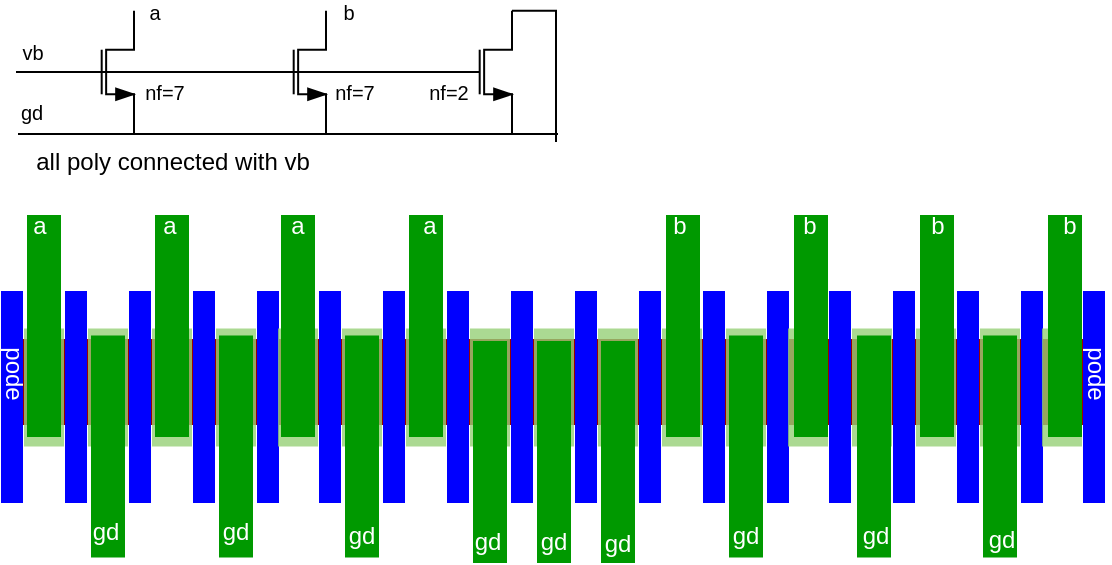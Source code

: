 <mxfile version="16.5.6" type="device"><diagram id="Tj-TlpnYlSTJkq6B2OW7" name="Page-1"><mxGraphModel dx="754" dy="467" grid="1" gridSize="10" guides="1" tooltips="1" connect="1" arrows="1" fold="1" page="1" pageScale="1" pageWidth="850" pageHeight="1100" math="0" shadow="0"><root><mxCell id="0"/><mxCell id="1" parent="0"/><mxCell id="JN_00yRmAuqeB7jlppOl-1" value="" style="rounded=0;whiteSpace=wrap;html=1;fontSize=14;fontColor=#0000FF;strokeColor=#990000;strokeWidth=3;fillColor=#990000;" vertex="1" parent="1"><mxGeometry x="180" y="200" width="540" height="40" as="geometry"/></mxCell><mxCell id="JN_00yRmAuqeB7jlppOl-2" value="" style="rounded=0;whiteSpace=wrap;html=1;strokeColor=#0000FF;fillColor=#0000FF;" vertex="1" parent="1"><mxGeometry x="170" y="175" width="10" height="105" as="geometry"/></mxCell><mxCell id="JN_00yRmAuqeB7jlppOl-3" value="" style="rounded=0;whiteSpace=wrap;html=1;strokeColor=#0000FF;fillColor=#0000FF;" vertex="1" parent="1"><mxGeometry x="202" y="175" width="10" height="105" as="geometry"/></mxCell><mxCell id="JN_00yRmAuqeB7jlppOl-4" value="" style="rounded=0;whiteSpace=wrap;html=1;strokeColor=#0000FF;fillColor=#0000FF;" vertex="1" parent="1"><mxGeometry x="234" y="175" width="10" height="105" as="geometry"/></mxCell><mxCell id="JN_00yRmAuqeB7jlppOl-5" value="" style="rounded=0;whiteSpace=wrap;html=1;strokeColor=#0000FF;fillColor=#0000FF;" vertex="1" parent="1"><mxGeometry x="266" y="175" width="10" height="105" as="geometry"/></mxCell><mxCell id="JN_00yRmAuqeB7jlppOl-6" value="" style="rounded=0;whiteSpace=wrap;html=1;strokeColor=#0000FF;fillColor=#0000FF;" vertex="1" parent="1"><mxGeometry x="298" y="175" width="10" height="105" as="geometry"/></mxCell><mxCell id="JN_00yRmAuqeB7jlppOl-7" value="" style="rounded=0;whiteSpace=wrap;html=1;strokeColor=#0000FF;fillColor=#0000FF;" vertex="1" parent="1"><mxGeometry x="329" y="175" width="10" height="105" as="geometry"/></mxCell><mxCell id="JN_00yRmAuqeB7jlppOl-8" value="" style="rounded=0;whiteSpace=wrap;html=1;strokeColor=#0000FF;fillColor=#0000FF;" vertex="1" parent="1"><mxGeometry x="361" y="175" width="10" height="105" as="geometry"/></mxCell><mxCell id="JN_00yRmAuqeB7jlppOl-9" value="" style="rounded=0;whiteSpace=wrap;html=1;strokeColor=#0000FF;fillColor=#0000FF;" vertex="1" parent="1"><mxGeometry x="393" y="175" width="10" height="105" as="geometry"/></mxCell><mxCell id="JN_00yRmAuqeB7jlppOl-10" value="" style="rounded=0;whiteSpace=wrap;html=1;strokeColor=#0000FF;fillColor=#0000FF;" vertex="1" parent="1"><mxGeometry x="425" y="175" width="10" height="105" as="geometry"/></mxCell><mxCell id="JN_00yRmAuqeB7jlppOl-11" value="" style="rounded=0;whiteSpace=wrap;html=1;strokeColor=#0000FF;fillColor=#0000FF;" vertex="1" parent="1"><mxGeometry x="457" y="175" width="10" height="105" as="geometry"/></mxCell><mxCell id="JN_00yRmAuqeB7jlppOl-12" value="" style="rounded=0;whiteSpace=wrap;html=1;strokeColor=#0000FF;fillColor=#0000FF;" vertex="1" parent="1"><mxGeometry x="489" y="175" width="10" height="105" as="geometry"/></mxCell><mxCell id="JN_00yRmAuqeB7jlppOl-13" value="" style="rounded=0;whiteSpace=wrap;html=1;strokeColor=#0000FF;fillColor=#0000FF;" vertex="1" parent="1"><mxGeometry x="521" y="175" width="10" height="105" as="geometry"/></mxCell><mxCell id="JN_00yRmAuqeB7jlppOl-14" value="" style="rounded=0;whiteSpace=wrap;html=1;strokeColor=#0000FF;fillColor=#0000FF;" vertex="1" parent="1"><mxGeometry x="553" y="175" width="10" height="105" as="geometry"/></mxCell><mxCell id="JN_00yRmAuqeB7jlppOl-15" value="" style="rounded=0;whiteSpace=wrap;html=1;strokeColor=#0000FF;fillColor=#0000FF;" vertex="1" parent="1"><mxGeometry x="584" y="175" width="10" height="105" as="geometry"/></mxCell><mxCell id="JN_00yRmAuqeB7jlppOl-16" value="" style="rounded=0;whiteSpace=wrap;html=1;strokeColor=#0000FF;fillColor=#0000FF;" vertex="1" parent="1"><mxGeometry x="616" y="175" width="10" height="105" as="geometry"/></mxCell><mxCell id="JN_00yRmAuqeB7jlppOl-17" value="" style="rounded=0;whiteSpace=wrap;html=1;strokeColor=#0000FF;fillColor=#0000FF;" vertex="1" parent="1"><mxGeometry x="648" y="175" width="10" height="105" as="geometry"/></mxCell><mxCell id="JN_00yRmAuqeB7jlppOl-18" value="" style="rounded=0;whiteSpace=wrap;html=1;strokeColor=#0000FF;fillColor=#0000FF;" vertex="1" parent="1"><mxGeometry x="680" y="175" width="10" height="105" as="geometry"/></mxCell><mxCell id="JN_00yRmAuqeB7jlppOl-21" value="" style="rounded=0;whiteSpace=wrap;html=1;fontSize=14;strokeColor=none;strokeWidth=3;fillColor=#97D077;opacity=80;" vertex="1" parent="1"><mxGeometry x="181" y="193.25" width="20" height="59" as="geometry"/></mxCell><mxCell id="JN_00yRmAuqeB7jlppOl-23" value="" style="rounded=0;whiteSpace=wrap;html=1;fontSize=14;strokeColor=none;strokeWidth=3;fillColor=#97D077;opacity=80;" vertex="1" parent="1"><mxGeometry x="213" y="193.25" width="20" height="59" as="geometry"/></mxCell><mxCell id="JN_00yRmAuqeB7jlppOl-24" value="" style="rounded=0;whiteSpace=wrap;html=1;fontSize=14;strokeColor=none;strokeWidth=3;fillColor=#97D077;opacity=80;" vertex="1" parent="1"><mxGeometry x="245" y="193.25" width="20" height="59" as="geometry"/></mxCell><mxCell id="JN_00yRmAuqeB7jlppOl-25" value="" style="rounded=0;whiteSpace=wrap;html=1;fontSize=14;strokeColor=none;strokeWidth=3;fillColor=#97D077;opacity=80;" vertex="1" parent="1"><mxGeometry x="277" y="193.25" width="20" height="59" as="geometry"/></mxCell><mxCell id="JN_00yRmAuqeB7jlppOl-26" value="" style="rounded=0;whiteSpace=wrap;html=1;fontSize=14;strokeColor=none;strokeWidth=3;fillColor=#97D077;opacity=80;" vertex="1" parent="1"><mxGeometry x="308" y="193.25" width="20" height="59" as="geometry"/></mxCell><mxCell id="JN_00yRmAuqeB7jlppOl-27" value="" style="rounded=0;whiteSpace=wrap;html=1;fontSize=14;strokeColor=none;strokeWidth=3;fillColor=#97D077;opacity=80;" vertex="1" parent="1"><mxGeometry x="340" y="193.25" width="20" height="59" as="geometry"/></mxCell><mxCell id="JN_00yRmAuqeB7jlppOl-28" value="" style="rounded=0;whiteSpace=wrap;html=1;fontSize=14;strokeColor=none;strokeWidth=3;fillColor=#97D077;opacity=80;" vertex="1" parent="1"><mxGeometry x="372" y="193.25" width="20" height="59" as="geometry"/></mxCell><mxCell id="JN_00yRmAuqeB7jlppOl-29" value="" style="rounded=0;whiteSpace=wrap;html=1;fontSize=14;strokeColor=none;strokeWidth=3;fillColor=#97D077;opacity=80;" vertex="1" parent="1"><mxGeometry x="404" y="193.25" width="20" height="59" as="geometry"/></mxCell><mxCell id="JN_00yRmAuqeB7jlppOl-30" value="" style="rounded=0;whiteSpace=wrap;html=1;fontSize=14;strokeColor=none;strokeWidth=3;fillColor=#97D077;opacity=80;" vertex="1" parent="1"><mxGeometry x="436" y="193.25" width="20" height="59" as="geometry"/></mxCell><mxCell id="JN_00yRmAuqeB7jlppOl-31" value="" style="rounded=0;whiteSpace=wrap;html=1;fontSize=14;strokeColor=none;strokeWidth=3;fillColor=#97D077;opacity=80;" vertex="1" parent="1"><mxGeometry x="468" y="193.25" width="20" height="59" as="geometry"/></mxCell><mxCell id="JN_00yRmAuqeB7jlppOl-32" value="" style="rounded=0;whiteSpace=wrap;html=1;fontSize=14;strokeColor=none;strokeWidth=3;fillColor=#97D077;opacity=80;" vertex="1" parent="1"><mxGeometry x="500" y="193.25" width="20" height="59" as="geometry"/></mxCell><mxCell id="JN_00yRmAuqeB7jlppOl-33" value="" style="rounded=0;whiteSpace=wrap;html=1;fontSize=14;strokeColor=none;strokeWidth=3;fillColor=#97D077;opacity=80;" vertex="1" parent="1"><mxGeometry x="532" y="193.25" width="20" height="59" as="geometry"/></mxCell><mxCell id="JN_00yRmAuqeB7jlppOl-34" value="" style="rounded=0;whiteSpace=wrap;html=1;fontSize=14;strokeColor=none;strokeWidth=3;fillColor=#97D077;opacity=80;" vertex="1" parent="1"><mxGeometry x="563" y="193.25" width="20" height="59" as="geometry"/></mxCell><mxCell id="JN_00yRmAuqeB7jlppOl-35" value="" style="rounded=0;whiteSpace=wrap;html=1;fontSize=14;strokeColor=none;strokeWidth=3;fillColor=#97D077;opacity=80;" vertex="1" parent="1"><mxGeometry x="595" y="193.25" width="20" height="59" as="geometry"/></mxCell><mxCell id="JN_00yRmAuqeB7jlppOl-36" value="" style="rounded=0;whiteSpace=wrap;html=1;fontSize=14;strokeColor=none;strokeWidth=3;fillColor=#97D077;opacity=80;" vertex="1" parent="1"><mxGeometry x="627" y="193.25" width="20" height="59" as="geometry"/></mxCell><mxCell id="JN_00yRmAuqeB7jlppOl-37" value="" style="rounded=0;whiteSpace=wrap;html=1;fontSize=14;strokeColor=none;strokeWidth=3;fillColor=#97D077;opacity=80;" vertex="1" parent="1"><mxGeometry x="659" y="193.25" width="20" height="59" as="geometry"/></mxCell><mxCell id="JN_00yRmAuqeB7jlppOl-38" value="" style="rounded=0;whiteSpace=wrap;html=1;strokeColor=#0000FF;fillColor=#0000FF;" vertex="1" parent="1"><mxGeometry x="711" y="175" width="10" height="105" as="geometry"/></mxCell><mxCell id="JN_00yRmAuqeB7jlppOl-39" value="" style="rounded=0;whiteSpace=wrap;html=1;fontSize=14;strokeColor=none;strokeWidth=3;fillColor=#97D077;opacity=80;" vertex="1" parent="1"><mxGeometry x="690" y="193.25" width="20" height="59" as="geometry"/></mxCell><mxCell id="JN_00yRmAuqeB7jlppOl-40" value="" style="rounded=0;whiteSpace=wrap;html=1;strokeColor=#009900;fillColor=#009900;" vertex="1" parent="1"><mxGeometry x="406" y="200" width="16" height="110" as="geometry"/></mxCell><mxCell id="JN_00yRmAuqeB7jlppOl-41" value="" style="rounded=0;whiteSpace=wrap;html=1;strokeColor=#009900;fillColor=#009900;" vertex="1" parent="1"><mxGeometry x="438" y="200" width="16" height="110" as="geometry"/></mxCell><mxCell id="JN_00yRmAuqeB7jlppOl-42" value="" style="rounded=0;whiteSpace=wrap;html=1;strokeColor=#009900;fillColor=#009900;" vertex="1" parent="1"><mxGeometry x="470" y="200" width="16" height="110" as="geometry"/></mxCell><mxCell id="JN_00yRmAuqeB7jlppOl-43" value="" style="rounded=0;whiteSpace=wrap;html=1;strokeColor=#009900;fillColor=#009900;" vertex="1" parent="1"><mxGeometry x="374" y="137" width="16" height="110" as="geometry"/></mxCell><mxCell id="JN_00yRmAuqeB7jlppOl-44" value="" style="rounded=0;whiteSpace=wrap;html=1;strokeColor=#009900;fillColor=#009900;" vertex="1" parent="1"><mxGeometry x="310" y="137" width="16" height="110" as="geometry"/></mxCell><mxCell id="JN_00yRmAuqeB7jlppOl-45" value="" style="rounded=0;whiteSpace=wrap;html=1;strokeColor=#009900;fillColor=#009900;" vertex="1" parent="1"><mxGeometry x="247" y="137" width="16" height="110" as="geometry"/></mxCell><mxCell id="JN_00yRmAuqeB7jlppOl-46" value="" style="rounded=0;whiteSpace=wrap;html=1;strokeColor=#009900;fillColor=#009900;" vertex="1" parent="1"><mxGeometry x="183" y="137" width="16" height="110" as="geometry"/></mxCell><mxCell id="JN_00yRmAuqeB7jlppOl-47" value="" style="rounded=0;whiteSpace=wrap;html=1;strokeColor=#009900;fillColor=#009900;" vertex="1" parent="1"><mxGeometry x="693.5" y="137" width="16" height="110" as="geometry"/></mxCell><mxCell id="JN_00yRmAuqeB7jlppOl-48" value="" style="rounded=0;whiteSpace=wrap;html=1;strokeColor=#009900;fillColor=#009900;" vertex="1" parent="1"><mxGeometry x="629.5" y="137" width="16" height="110" as="geometry"/></mxCell><mxCell id="JN_00yRmAuqeB7jlppOl-49" value="" style="rounded=0;whiteSpace=wrap;html=1;strokeColor=#009900;fillColor=#009900;" vertex="1" parent="1"><mxGeometry x="566.5" y="137" width="16" height="110" as="geometry"/></mxCell><mxCell id="JN_00yRmAuqeB7jlppOl-50" value="" style="rounded=0;whiteSpace=wrap;html=1;strokeColor=#009900;fillColor=#009900;" vertex="1" parent="1"><mxGeometry x="502.5" y="137" width="16" height="110" as="geometry"/></mxCell><mxCell id="JN_00yRmAuqeB7jlppOl-51" value="" style="rounded=0;whiteSpace=wrap;html=1;strokeColor=#009900;fillColor=#009900;" vertex="1" parent="1"><mxGeometry x="183" y="137" width="16" height="110" as="geometry"/></mxCell><mxCell id="JN_00yRmAuqeB7jlppOl-52" value="" style="rounded=0;whiteSpace=wrap;html=1;strokeColor=#009900;fillColor=#009900;" vertex="1" parent="1"><mxGeometry x="247" y="137" width="16" height="110" as="geometry"/></mxCell><mxCell id="JN_00yRmAuqeB7jlppOl-53" value="" style="rounded=0;whiteSpace=wrap;html=1;strokeColor=#009900;fillColor=#009900;" vertex="1" parent="1"><mxGeometry x="310" y="137" width="16" height="110" as="geometry"/></mxCell><mxCell id="JN_00yRmAuqeB7jlppOl-54" value="" style="rounded=0;whiteSpace=wrap;html=1;strokeColor=#009900;fillColor=#009900;" vertex="1" parent="1"><mxGeometry x="374" y="137" width="16" height="110" as="geometry"/></mxCell><mxCell id="JN_00yRmAuqeB7jlppOl-55" value="" style="rounded=0;whiteSpace=wrap;html=1;strokeColor=#009900;fillColor=#009900;" vertex="1" parent="1"><mxGeometry x="215" y="197.25" width="16" height="110" as="geometry"/></mxCell><mxCell id="JN_00yRmAuqeB7jlppOl-56" value="" style="rounded=0;whiteSpace=wrap;html=1;strokeColor=#009900;fillColor=#009900;" vertex="1" parent="1"><mxGeometry x="279" y="197.25" width="16" height="110" as="geometry"/></mxCell><mxCell id="JN_00yRmAuqeB7jlppOl-57" value="" style="rounded=0;whiteSpace=wrap;html=1;strokeColor=#009900;fillColor=#009900;" vertex="1" parent="1"><mxGeometry x="342" y="197.25" width="16" height="110" as="geometry"/></mxCell><mxCell id="JN_00yRmAuqeB7jlppOl-58" value="" style="rounded=0;whiteSpace=wrap;html=1;strokeColor=#009900;fillColor=#009900;" vertex="1" parent="1"><mxGeometry x="534" y="197.25" width="16" height="110" as="geometry"/></mxCell><mxCell id="JN_00yRmAuqeB7jlppOl-59" value="" style="rounded=0;whiteSpace=wrap;html=1;strokeColor=#009900;fillColor=#009900;" vertex="1" parent="1"><mxGeometry x="598" y="197.25" width="16" height="110" as="geometry"/></mxCell><mxCell id="JN_00yRmAuqeB7jlppOl-60" value="" style="rounded=0;whiteSpace=wrap;html=1;strokeColor=#009900;fillColor=#009900;" vertex="1" parent="1"><mxGeometry x="661" y="197.25" width="16" height="110" as="geometry"/></mxCell><mxCell id="JN_00yRmAuqeB7jlppOl-61" value="a" style="text;html=1;strokeColor=none;fillColor=none;align=center;verticalAlign=middle;whiteSpace=wrap;rounded=0;fontColor=#FFFFFF;" vertex="1" parent="1"><mxGeometry x="177" y="137" width="24" height="10" as="geometry"/></mxCell><mxCell id="JN_00yRmAuqeB7jlppOl-62" value="a" style="text;html=1;strokeColor=none;fillColor=none;align=center;verticalAlign=middle;whiteSpace=wrap;rounded=0;fontColor=#FFFFFF;" vertex="1" parent="1"><mxGeometry x="242" y="137" width="24" height="10" as="geometry"/></mxCell><mxCell id="JN_00yRmAuqeB7jlppOl-63" value="a" style="text;html=1;strokeColor=none;fillColor=none;align=center;verticalAlign=middle;whiteSpace=wrap;rounded=0;fontColor=#FFFFFF;" vertex="1" parent="1"><mxGeometry x="306" y="137" width="24" height="10" as="geometry"/></mxCell><mxCell id="JN_00yRmAuqeB7jlppOl-64" value="a" style="text;html=1;strokeColor=none;fillColor=none;align=center;verticalAlign=middle;whiteSpace=wrap;rounded=0;fontColor=#FFFFFF;" vertex="1" parent="1"><mxGeometry x="372" y="137" width="24" height="10" as="geometry"/></mxCell><mxCell id="JN_00yRmAuqeB7jlppOl-65" value="b" style="text;html=1;strokeColor=none;fillColor=none;align=center;verticalAlign=middle;whiteSpace=wrap;rounded=0;fontColor=#FFFFFF;" vertex="1" parent="1"><mxGeometry x="496.5" y="137" width="24" height="10" as="geometry"/></mxCell><mxCell id="JN_00yRmAuqeB7jlppOl-66" value="b" style="text;html=1;strokeColor=none;fillColor=none;align=center;verticalAlign=middle;whiteSpace=wrap;rounded=0;fontColor=#FFFFFF;" vertex="1" parent="1"><mxGeometry x="561.5" y="137" width="24" height="10" as="geometry"/></mxCell><mxCell id="JN_00yRmAuqeB7jlppOl-67" value="b" style="text;html=1;strokeColor=none;fillColor=none;align=center;verticalAlign=middle;whiteSpace=wrap;rounded=0;fontColor=#FFFFFF;" vertex="1" parent="1"><mxGeometry x="625.5" y="137" width="24" height="10" as="geometry"/></mxCell><mxCell id="JN_00yRmAuqeB7jlppOl-68" value="b" style="text;html=1;strokeColor=none;fillColor=none;align=center;verticalAlign=middle;whiteSpace=wrap;rounded=0;fontColor=#FFFFFF;" vertex="1" parent="1"><mxGeometry x="691.5" y="137" width="24" height="10" as="geometry"/></mxCell><mxCell id="JN_00yRmAuqeB7jlppOl-69" value="gd" style="text;html=1;strokeColor=none;fillColor=none;align=center;verticalAlign=middle;whiteSpace=wrap;rounded=0;fontColor=#FFFFFF;" vertex="1" parent="1"><mxGeometry x="210" y="290" width="24" height="10" as="geometry"/></mxCell><mxCell id="JN_00yRmAuqeB7jlppOl-70" value="gd" style="text;html=1;strokeColor=none;fillColor=none;align=center;verticalAlign=middle;whiteSpace=wrap;rounded=0;fontColor=#FFFFFF;" vertex="1" parent="1"><mxGeometry x="275" y="290" width="24" height="10" as="geometry"/></mxCell><mxCell id="JN_00yRmAuqeB7jlppOl-71" value="gd" style="text;html=1;strokeColor=none;fillColor=none;align=center;verticalAlign=middle;whiteSpace=wrap;rounded=0;fontColor=#FFFFFF;" vertex="1" parent="1"><mxGeometry x="338" y="292" width="24" height="10" as="geometry"/></mxCell><mxCell id="JN_00yRmAuqeB7jlppOl-72" value="gd" style="text;html=1;strokeColor=none;fillColor=none;align=center;verticalAlign=middle;whiteSpace=wrap;rounded=0;fontColor=#FFFFFF;" vertex="1" parent="1"><mxGeometry x="401" y="295" width="24" height="10" as="geometry"/></mxCell><mxCell id="JN_00yRmAuqeB7jlppOl-73" value="gd" style="text;html=1;strokeColor=none;fillColor=none;align=center;verticalAlign=middle;whiteSpace=wrap;rounded=0;fontColor=#FFFFFF;" vertex="1" parent="1"><mxGeometry x="434" y="295" width="24" height="10" as="geometry"/></mxCell><mxCell id="JN_00yRmAuqeB7jlppOl-75" value="gd" style="text;html=1;strokeColor=none;fillColor=none;align=center;verticalAlign=middle;whiteSpace=wrap;rounded=0;fontColor=#FFFFFF;" vertex="1" parent="1"><mxGeometry x="466" y="296.25" width="24" height="10" as="geometry"/></mxCell><mxCell id="JN_00yRmAuqeB7jlppOl-76" value="gd" style="text;html=1;strokeColor=none;fillColor=none;align=center;verticalAlign=middle;whiteSpace=wrap;rounded=0;fontColor=#FFFFFF;" vertex="1" parent="1"><mxGeometry x="530" y="292" width="24" height="10" as="geometry"/></mxCell><mxCell id="JN_00yRmAuqeB7jlppOl-77" value="gd" style="text;html=1;strokeColor=none;fillColor=none;align=center;verticalAlign=middle;whiteSpace=wrap;rounded=0;fontColor=#FFFFFF;" vertex="1" parent="1"><mxGeometry x="595" y="292" width="24" height="10" as="geometry"/></mxCell><mxCell id="JN_00yRmAuqeB7jlppOl-78" value="gd" style="text;html=1;strokeColor=none;fillColor=none;align=center;verticalAlign=middle;whiteSpace=wrap;rounded=0;fontColor=#FFFFFF;" vertex="1" parent="1"><mxGeometry x="658" y="294" width="24" height="10" as="geometry"/></mxCell><mxCell id="JN_00yRmAuqeB7jlppOl-80" value="&lt;font style=&quot;font-size: 12px&quot;&gt;all poly connected with vb&lt;/font&gt;" style="text;html=1;strokeColor=none;fillColor=none;align=center;verticalAlign=middle;whiteSpace=wrap;rounded=0;fontSize=10;fontColor=#000000;" vertex="1" parent="1"><mxGeometry x="171" y="95" width="169" height="30" as="geometry"/></mxCell><mxCell id="JN_00yRmAuqeB7jlppOl-81" value="pode" style="text;html=1;strokeColor=none;fillColor=none;align=center;verticalAlign=middle;whiteSpace=wrap;rounded=0;fontColor=#FFFFFF;direction=west;rotation=90;" vertex="1" parent="1"><mxGeometry x="164" y="211" width="24" height="10" as="geometry"/></mxCell><mxCell id="JN_00yRmAuqeB7jlppOl-82" value="pode" style="text;html=1;strokeColor=none;fillColor=none;align=center;verticalAlign=middle;whiteSpace=wrap;rounded=0;fontColor=#FFFFFF;direction=west;rotation=90;" vertex="1" parent="1"><mxGeometry x="705" y="211" width="24" height="10" as="geometry"/></mxCell><mxCell id="JN_00yRmAuqeB7jlppOl-83" value="" style="verticalLabelPosition=bottom;shadow=0;dashed=0;align=center;html=1;verticalAlign=top;shape=mxgraph.electrical.transistors.nmos;pointerEvents=1;fontSize=10;fontColor=#000000;strokeColor=#000000;fillColor=#000000;" vertex="1" parent="1"><mxGeometry x="197" y="30" width="39" height="70" as="geometry"/></mxCell><mxCell id="JN_00yRmAuqeB7jlppOl-84" value="" style="verticalLabelPosition=bottom;shadow=0;dashed=0;align=center;html=1;verticalAlign=top;shape=mxgraph.electrical.transistors.nmos;pointerEvents=1;fontSize=10;fontColor=#000000;strokeColor=#000000;fillColor=#000000;" vertex="1" parent="1"><mxGeometry x="293" y="30" width="39" height="70" as="geometry"/></mxCell><mxCell id="JN_00yRmAuqeB7jlppOl-89" style="edgeStyle=orthogonalEdgeStyle;rounded=0;orthogonalLoop=1;jettySize=auto;html=1;exitX=1;exitY=0;exitDx=0;exitDy=0;exitPerimeter=0;fontSize=10;fontColor=#000000;endArrow=none;endFill=0;" edge="1" parent="1" source="JN_00yRmAuqeB7jlppOl-85"><mxGeometry relative="1" as="geometry"><mxPoint x="447" y="100" as="targetPoint"/><Array as="points"><mxPoint x="447" y="34"/></Array></mxGeometry></mxCell><mxCell id="JN_00yRmAuqeB7jlppOl-85" value="" style="verticalLabelPosition=bottom;shadow=0;dashed=0;align=center;html=1;verticalAlign=top;shape=mxgraph.electrical.transistors.nmos;pointerEvents=1;fontSize=10;fontColor=#000000;strokeColor=#000000;fillColor=#000000;" vertex="1" parent="1"><mxGeometry x="386" y="30" width="39" height="70" as="geometry"/></mxCell><mxCell id="JN_00yRmAuqeB7jlppOl-86" value="" style="endArrow=none;html=1;rounded=0;fontSize=10;fontColor=#000000;edgeStyle=orthogonalEdgeStyle;" edge="1" parent="1"><mxGeometry width="50" height="50" relative="1" as="geometry"><mxPoint x="177" y="65" as="sourcePoint"/><mxPoint x="387" y="65" as="targetPoint"/></mxGeometry></mxCell><mxCell id="JN_00yRmAuqeB7jlppOl-87" value="" style="endArrow=none;html=1;rounded=0;fontSize=10;fontColor=#000000;" edge="1" parent="1"><mxGeometry width="50" height="50" relative="1" as="geometry"><mxPoint x="178" y="96" as="sourcePoint"/><mxPoint x="448" y="96" as="targetPoint"/></mxGeometry></mxCell><mxCell id="JN_00yRmAuqeB7jlppOl-90" value="gd" style="text;html=1;strokeColor=none;fillColor=none;align=center;verticalAlign=middle;whiteSpace=wrap;rounded=0;fontSize=10;fontColor=#000000;" vertex="1" parent="1"><mxGeometry x="170" y="80" width="30" height="10" as="geometry"/></mxCell><mxCell id="JN_00yRmAuqeB7jlppOl-91" value="vb" style="text;html=1;strokeColor=none;fillColor=none;align=center;verticalAlign=middle;whiteSpace=wrap;rounded=0;fontSize=10;fontColor=#000000;" vertex="1" parent="1"><mxGeometry x="171" y="50" width="29" height="10" as="geometry"/></mxCell><mxCell id="JN_00yRmAuqeB7jlppOl-92" value="a" style="text;html=1;strokeColor=none;fillColor=none;align=center;verticalAlign=middle;whiteSpace=wrap;rounded=0;fontSize=10;fontColor=#000000;" vertex="1" parent="1"><mxGeometry x="232" y="30" width="29" height="10" as="geometry"/></mxCell><mxCell id="JN_00yRmAuqeB7jlppOl-93" value="b" style="text;html=1;strokeColor=none;fillColor=none;align=center;verticalAlign=middle;whiteSpace=wrap;rounded=0;fontSize=10;fontColor=#000000;" vertex="1" parent="1"><mxGeometry x="329" y="30" width="29" height="10" as="geometry"/></mxCell><mxCell id="JN_00yRmAuqeB7jlppOl-94" value="nf=7" style="text;html=1;strokeColor=none;fillColor=none;align=center;verticalAlign=middle;whiteSpace=wrap;rounded=0;fontSize=10;fontColor=#000000;" vertex="1" parent="1"><mxGeometry x="237" y="70" width="29" height="10" as="geometry"/></mxCell><mxCell id="JN_00yRmAuqeB7jlppOl-95" value="nf=7" style="text;html=1;strokeColor=none;fillColor=none;align=center;verticalAlign=middle;whiteSpace=wrap;rounded=0;fontSize=10;fontColor=#000000;" vertex="1" parent="1"><mxGeometry x="332" y="70" width="29" height="10" as="geometry"/></mxCell><mxCell id="JN_00yRmAuqeB7jlppOl-96" value="nf=2" style="text;html=1;strokeColor=none;fillColor=none;align=center;verticalAlign=middle;whiteSpace=wrap;rounded=0;fontSize=10;fontColor=#000000;" vertex="1" parent="1"><mxGeometry x="379" y="70" width="29" height="10" as="geometry"/></mxCell></root></mxGraphModel></diagram></mxfile>